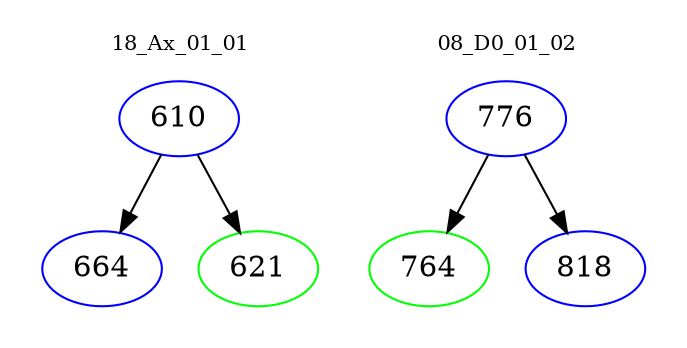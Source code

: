 digraph{
subgraph cluster_0 {
color = white
label = "18_Ax_01_01";
fontsize=10;
T0_610 [label="610", color="blue"]
T0_610 -> T0_664 [color="black"]
T0_664 [label="664", color="blue"]
T0_610 -> T0_621 [color="black"]
T0_621 [label="621", color="green"]
}
subgraph cluster_1 {
color = white
label = "08_D0_01_02";
fontsize=10;
T1_776 [label="776", color="blue"]
T1_776 -> T1_764 [color="black"]
T1_764 [label="764", color="green"]
T1_776 -> T1_818 [color="black"]
T1_818 [label="818", color="blue"]
}
}
